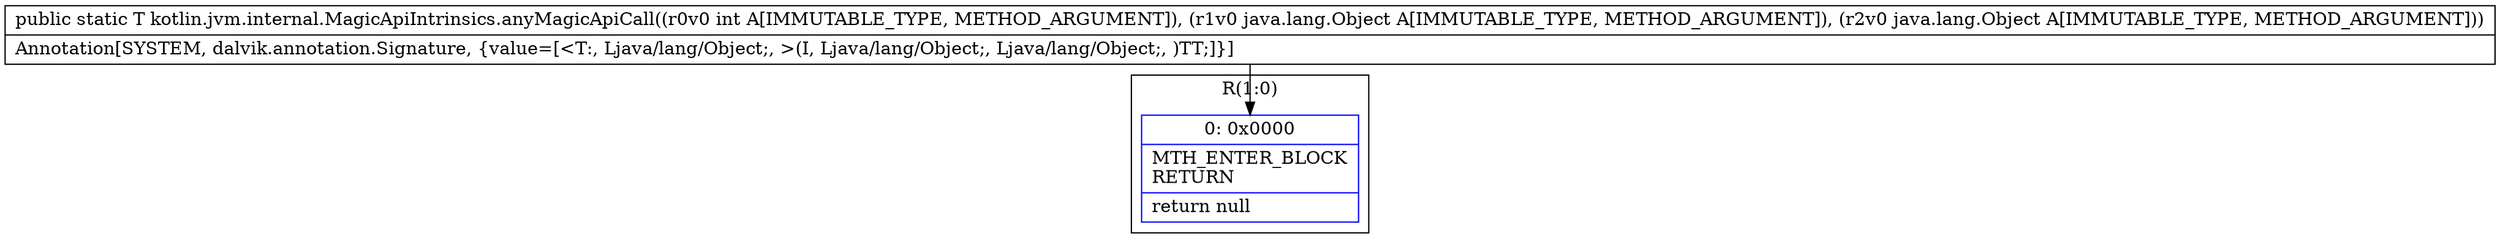 digraph "CFG forkotlin.jvm.internal.MagicApiIntrinsics.anyMagicApiCall(ILjava\/lang\/Object;Ljava\/lang\/Object;)Ljava\/lang\/Object;" {
subgraph cluster_Region_204173782 {
label = "R(1:0)";
node [shape=record,color=blue];
Node_0 [shape=record,label="{0\:\ 0x0000|MTH_ENTER_BLOCK\lRETURN\l|return null\l}"];
}
MethodNode[shape=record,label="{public static T kotlin.jvm.internal.MagicApiIntrinsics.anyMagicApiCall((r0v0 int A[IMMUTABLE_TYPE, METHOD_ARGUMENT]), (r1v0 java.lang.Object A[IMMUTABLE_TYPE, METHOD_ARGUMENT]), (r2v0 java.lang.Object A[IMMUTABLE_TYPE, METHOD_ARGUMENT]))  | Annotation[SYSTEM, dalvik.annotation.Signature, \{value=[\<T:, Ljava\/lang\/Object;, \>(I, Ljava\/lang\/Object;, Ljava\/lang\/Object;, )TT;]\}]\l}"];
MethodNode -> Node_0;
}

